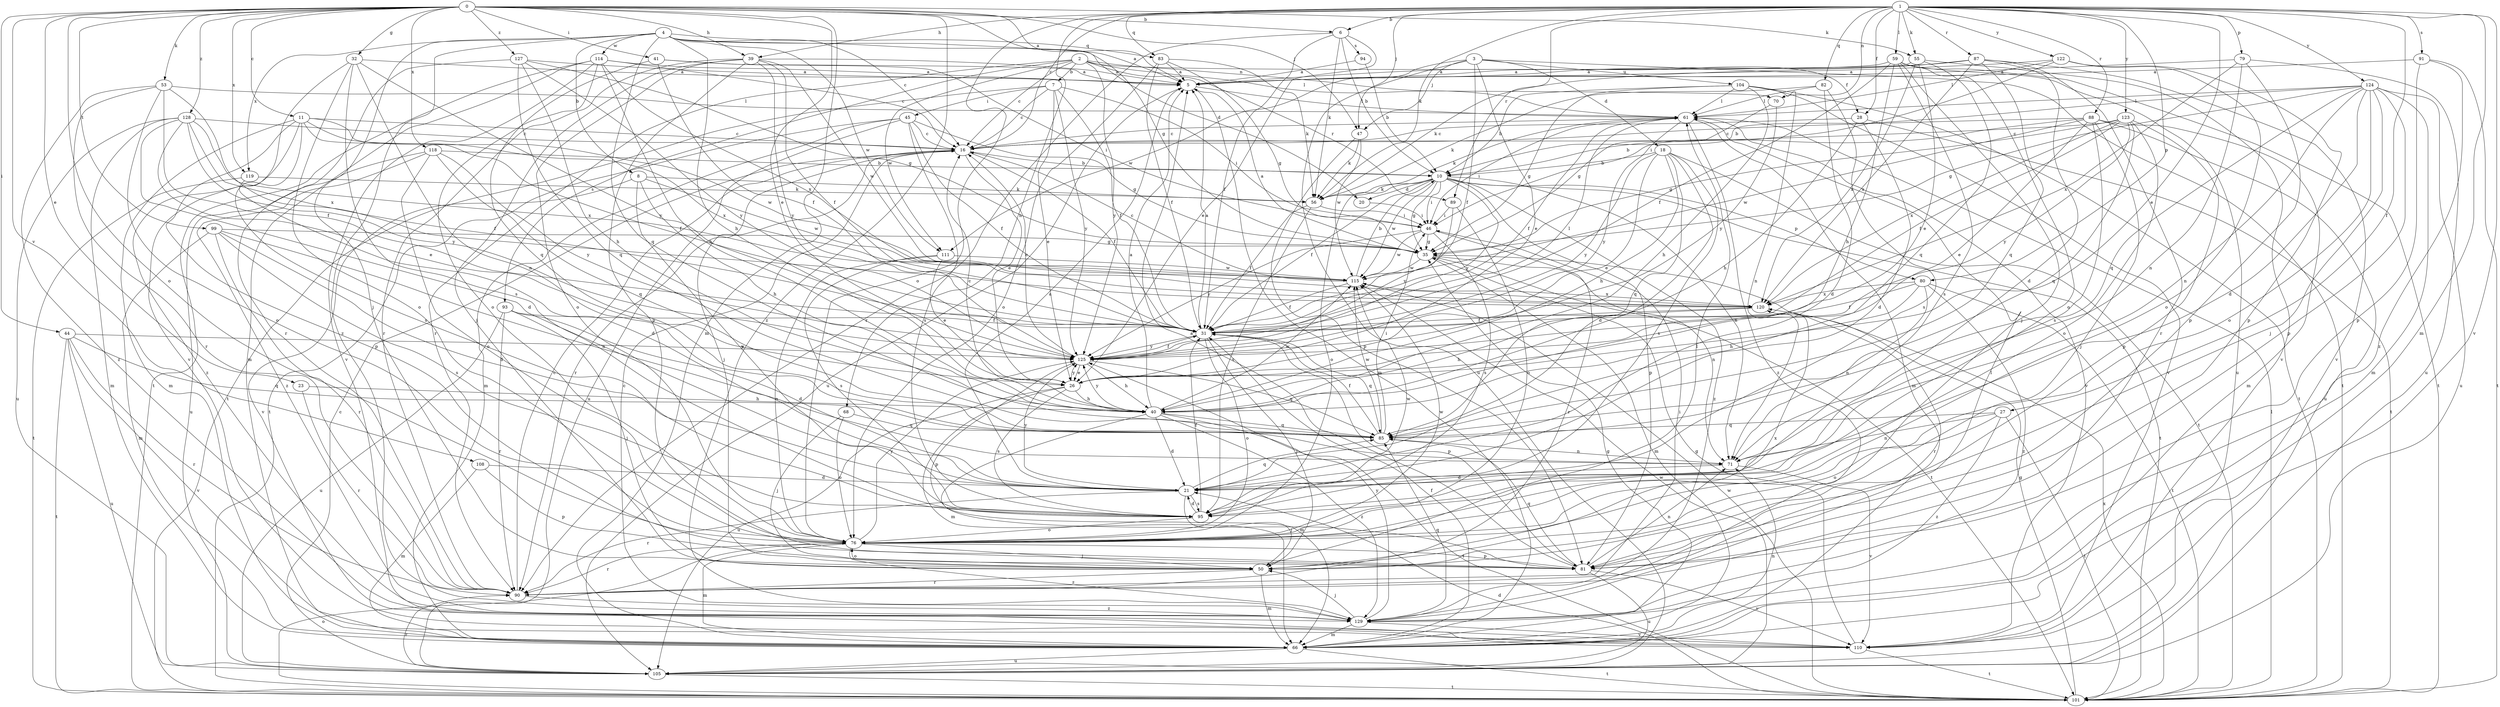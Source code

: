 strict digraph  {
0;
1;
2;
3;
4;
5;
6;
7;
8;
10;
11;
16;
18;
20;
21;
23;
26;
27;
28;
31;
32;
35;
39;
40;
41;
44;
45;
46;
47;
50;
53;
55;
56;
59;
61;
66;
68;
70;
71;
76;
79;
80;
81;
82;
83;
85;
87;
88;
89;
90;
91;
93;
94;
95;
99;
101;
104;
105;
108;
110;
111;
114;
115;
118;
119;
120;
122;
123;
124;
125;
127;
128;
129;
0 -> 5  [label=a];
0 -> 6  [label=b];
0 -> 11  [label=c];
0 -> 23  [label=e];
0 -> 26  [label=e];
0 -> 32  [label=g];
0 -> 35  [label=g];
0 -> 39  [label=h];
0 -> 41  [label=i];
0 -> 44  [label=i];
0 -> 47  [label=j];
0 -> 53  [label=k];
0 -> 55  [label=k];
0 -> 66  [label=m];
0 -> 76  [label=o];
0 -> 99  [label=t];
0 -> 108  [label=v];
0 -> 118  [label=x];
0 -> 119  [label=x];
0 -> 127  [label=z];
0 -> 128  [label=z];
0 -> 129  [label=z];
1 -> 6  [label=b];
1 -> 16  [label=c];
1 -> 26  [label=e];
1 -> 27  [label=f];
1 -> 28  [label=f];
1 -> 39  [label=h];
1 -> 47  [label=j];
1 -> 55  [label=k];
1 -> 56  [label=k];
1 -> 59  [label=l];
1 -> 66  [label=m];
1 -> 68  [label=n];
1 -> 70  [label=n];
1 -> 76  [label=o];
1 -> 79  [label=p];
1 -> 80  [label=p];
1 -> 82  [label=q];
1 -> 83  [label=q];
1 -> 87  [label=r];
1 -> 88  [label=r];
1 -> 89  [label=r];
1 -> 91  [label=s];
1 -> 110  [label=v];
1 -> 122  [label=y];
1 -> 123  [label=y];
1 -> 124  [label=y];
2 -> 7  [label=b];
2 -> 16  [label=c];
2 -> 28  [label=f];
2 -> 61  [label=l];
2 -> 70  [label=n];
2 -> 89  [label=r];
2 -> 90  [label=r];
2 -> 93  [label=s];
2 -> 111  [label=w];
2 -> 125  [label=y];
3 -> 18  [label=d];
3 -> 26  [label=e];
3 -> 31  [label=f];
3 -> 47  [label=j];
3 -> 101  [label=t];
3 -> 104  [label=u];
3 -> 105  [label=u];
3 -> 111  [label=w];
4 -> 5  [label=a];
4 -> 8  [label=b];
4 -> 16  [label=c];
4 -> 20  [label=d];
4 -> 40  [label=h];
4 -> 50  [label=j];
4 -> 83  [label=q];
4 -> 85  [label=q];
4 -> 111  [label=w];
4 -> 114  [label=w];
4 -> 119  [label=x];
4 -> 129  [label=z];
5 -> 61  [label=l];
5 -> 66  [label=m];
5 -> 105  [label=u];
6 -> 10  [label=b];
6 -> 26  [label=e];
6 -> 31  [label=f];
6 -> 56  [label=k];
6 -> 90  [label=r];
6 -> 94  [label=s];
7 -> 16  [label=c];
7 -> 26  [label=e];
7 -> 31  [label=f];
7 -> 45  [label=i];
7 -> 46  [label=i];
7 -> 101  [label=t];
7 -> 125  [label=y];
8 -> 40  [label=h];
8 -> 56  [label=k];
8 -> 95  [label=s];
8 -> 110  [label=v];
8 -> 115  [label=w];
10 -> 20  [label=d];
10 -> 31  [label=f];
10 -> 35  [label=g];
10 -> 46  [label=i];
10 -> 56  [label=k];
10 -> 71  [label=n];
10 -> 76  [label=o];
10 -> 80  [label=p];
10 -> 81  [label=p];
10 -> 101  [label=t];
10 -> 115  [label=w];
10 -> 125  [label=y];
10 -> 129  [label=z];
11 -> 16  [label=c];
11 -> 31  [label=f];
11 -> 66  [label=m];
11 -> 81  [label=p];
11 -> 95  [label=s];
11 -> 115  [label=w];
11 -> 120  [label=x];
11 -> 129  [label=z];
16 -> 10  [label=b];
16 -> 26  [label=e];
16 -> 31  [label=f];
16 -> 50  [label=j];
16 -> 90  [label=r];
18 -> 10  [label=b];
18 -> 21  [label=d];
18 -> 26  [label=e];
18 -> 40  [label=h];
18 -> 85  [label=q];
18 -> 95  [label=s];
18 -> 101  [label=t];
18 -> 125  [label=y];
20 -> 46  [label=i];
21 -> 5  [label=a];
21 -> 50  [label=j];
21 -> 85  [label=q];
21 -> 90  [label=r];
21 -> 95  [label=s];
21 -> 125  [label=y];
23 -> 40  [label=h];
23 -> 90  [label=r];
26 -> 40  [label=h];
26 -> 66  [label=m];
26 -> 95  [label=s];
26 -> 105  [label=u];
26 -> 125  [label=y];
27 -> 71  [label=n];
27 -> 76  [label=o];
27 -> 85  [label=q];
27 -> 101  [label=t];
27 -> 129  [label=z];
28 -> 16  [label=c];
28 -> 21  [label=d];
28 -> 40  [label=h];
28 -> 101  [label=t];
31 -> 5  [label=a];
31 -> 50  [label=j];
31 -> 61  [label=l];
31 -> 76  [label=o];
31 -> 81  [label=p];
31 -> 85  [label=q];
31 -> 125  [label=y];
32 -> 5  [label=a];
32 -> 71  [label=n];
32 -> 76  [label=o];
32 -> 95  [label=s];
32 -> 110  [label=v];
32 -> 125  [label=y];
35 -> 5  [label=a];
35 -> 66  [label=m];
35 -> 71  [label=n];
35 -> 101  [label=t];
35 -> 115  [label=w];
39 -> 5  [label=a];
39 -> 31  [label=f];
39 -> 50  [label=j];
39 -> 76  [label=o];
39 -> 81  [label=p];
39 -> 90  [label=r];
39 -> 115  [label=w];
39 -> 125  [label=y];
40 -> 5  [label=a];
40 -> 16  [label=c];
40 -> 21  [label=d];
40 -> 66  [label=m];
40 -> 85  [label=q];
40 -> 101  [label=t];
40 -> 115  [label=w];
40 -> 125  [label=y];
40 -> 129  [label=z];
41 -> 5  [label=a];
41 -> 31  [label=f];
41 -> 46  [label=i];
41 -> 85  [label=q];
44 -> 85  [label=q];
44 -> 90  [label=r];
44 -> 101  [label=t];
44 -> 105  [label=u];
44 -> 110  [label=v];
44 -> 125  [label=y];
45 -> 16  [label=c];
45 -> 31  [label=f];
45 -> 35  [label=g];
45 -> 66  [label=m];
45 -> 95  [label=s];
45 -> 101  [label=t];
45 -> 105  [label=u];
46 -> 35  [label=g];
46 -> 90  [label=r];
46 -> 95  [label=s];
46 -> 115  [label=w];
46 -> 125  [label=y];
47 -> 56  [label=k];
47 -> 81  [label=p];
47 -> 115  [label=w];
50 -> 61  [label=l];
50 -> 66  [label=m];
50 -> 76  [label=o];
50 -> 90  [label=r];
50 -> 120  [label=x];
53 -> 31  [label=f];
53 -> 61  [label=l];
53 -> 76  [label=o];
53 -> 90  [label=r];
53 -> 120  [label=x];
53 -> 129  [label=z];
55 -> 5  [label=a];
55 -> 26  [label=e];
55 -> 85  [label=q];
55 -> 110  [label=v];
55 -> 120  [label=x];
56 -> 31  [label=f];
56 -> 46  [label=i];
56 -> 95  [label=s];
59 -> 5  [label=a];
59 -> 31  [label=f];
59 -> 40  [label=h];
59 -> 50  [label=j];
59 -> 76  [label=o];
59 -> 95  [label=s];
59 -> 101  [label=t];
59 -> 105  [label=u];
61 -> 16  [label=c];
61 -> 31  [label=f];
61 -> 46  [label=i];
61 -> 56  [label=k];
61 -> 66  [label=m];
61 -> 110  [label=v];
61 -> 125  [label=y];
61 -> 129  [label=z];
66 -> 31  [label=f];
66 -> 35  [label=g];
66 -> 71  [label=n];
66 -> 101  [label=t];
66 -> 105  [label=u];
68 -> 50  [label=j];
68 -> 76  [label=o];
68 -> 85  [label=q];
70 -> 35  [label=g];
70 -> 125  [label=y];
71 -> 21  [label=d];
71 -> 110  [label=v];
76 -> 50  [label=j];
76 -> 66  [label=m];
76 -> 81  [label=p];
76 -> 90  [label=r];
76 -> 115  [label=w];
76 -> 125  [label=y];
76 -> 129  [label=z];
79 -> 5  [label=a];
79 -> 71  [label=n];
79 -> 81  [label=p];
79 -> 105  [label=u];
79 -> 120  [label=x];
80 -> 31  [label=f];
80 -> 40  [label=h];
80 -> 71  [label=n];
80 -> 101  [label=t];
80 -> 120  [label=x];
80 -> 129  [label=z];
81 -> 5  [label=a];
81 -> 71  [label=n];
81 -> 85  [label=q];
81 -> 105  [label=u];
81 -> 110  [label=v];
82 -> 21  [label=d];
82 -> 56  [label=k];
82 -> 61  [label=l];
82 -> 95  [label=s];
83 -> 5  [label=a];
83 -> 31  [label=f];
83 -> 35  [label=g];
83 -> 56  [label=k];
83 -> 76  [label=o];
85 -> 31  [label=f];
85 -> 46  [label=i];
85 -> 71  [label=n];
85 -> 115  [label=w];
87 -> 5  [label=a];
87 -> 21  [label=d];
87 -> 56  [label=k];
87 -> 85  [label=q];
87 -> 90  [label=r];
87 -> 110  [label=v];
87 -> 120  [label=x];
88 -> 10  [label=b];
88 -> 16  [label=c];
88 -> 26  [label=e];
88 -> 50  [label=j];
88 -> 66  [label=m];
88 -> 95  [label=s];
88 -> 105  [label=u];
88 -> 115  [label=w];
89 -> 46  [label=i];
89 -> 76  [label=o];
89 -> 125  [label=y];
90 -> 16  [label=c];
90 -> 46  [label=i];
90 -> 129  [label=z];
91 -> 5  [label=a];
91 -> 81  [label=p];
91 -> 101  [label=t];
91 -> 129  [label=z];
93 -> 21  [label=d];
93 -> 31  [label=f];
93 -> 50  [label=j];
93 -> 90  [label=r];
93 -> 105  [label=u];
94 -> 5  [label=a];
94 -> 10  [label=b];
95 -> 21  [label=d];
95 -> 31  [label=f];
95 -> 76  [label=o];
95 -> 115  [label=w];
99 -> 21  [label=d];
99 -> 35  [label=g];
99 -> 66  [label=m];
99 -> 71  [label=n];
99 -> 90  [label=r];
99 -> 95  [label=s];
101 -> 21  [label=d];
101 -> 35  [label=g];
101 -> 61  [label=l];
101 -> 76  [label=o];
101 -> 115  [label=w];
101 -> 120  [label=x];
104 -> 10  [label=b];
104 -> 35  [label=g];
104 -> 40  [label=h];
104 -> 61  [label=l];
104 -> 71  [label=n];
104 -> 101  [label=t];
104 -> 110  [label=v];
105 -> 16  [label=c];
105 -> 90  [label=r];
105 -> 101  [label=t];
105 -> 115  [label=w];
108 -> 21  [label=d];
108 -> 66  [label=m];
108 -> 81  [label=p];
110 -> 35  [label=g];
110 -> 101  [label=t];
111 -> 26  [label=e];
111 -> 76  [label=o];
111 -> 95  [label=s];
111 -> 115  [label=w];
114 -> 5  [label=a];
114 -> 16  [label=c];
114 -> 40  [label=h];
114 -> 66  [label=m];
114 -> 76  [label=o];
114 -> 101  [label=t];
114 -> 110  [label=v];
114 -> 120  [label=x];
115 -> 10  [label=b];
115 -> 16  [label=c];
115 -> 31  [label=f];
115 -> 120  [label=x];
118 -> 10  [label=b];
118 -> 76  [label=o];
118 -> 85  [label=q];
118 -> 105  [label=u];
118 -> 125  [label=y];
118 -> 129  [label=z];
119 -> 21  [label=d];
119 -> 56  [label=k];
119 -> 101  [label=t];
120 -> 31  [label=f];
120 -> 40  [label=h];
120 -> 90  [label=r];
122 -> 5  [label=a];
122 -> 46  [label=i];
122 -> 61  [label=l];
122 -> 76  [label=o];
122 -> 81  [label=p];
123 -> 16  [label=c];
123 -> 31  [label=f];
123 -> 35  [label=g];
123 -> 76  [label=o];
123 -> 81  [label=p];
123 -> 85  [label=q];
123 -> 120  [label=x];
123 -> 125  [label=y];
124 -> 10  [label=b];
124 -> 21  [label=d];
124 -> 35  [label=g];
124 -> 50  [label=j];
124 -> 61  [label=l];
124 -> 66  [label=m];
124 -> 71  [label=n];
124 -> 76  [label=o];
124 -> 81  [label=p];
124 -> 85  [label=q];
124 -> 105  [label=u];
125 -> 16  [label=c];
125 -> 26  [label=e];
125 -> 31  [label=f];
125 -> 40  [label=h];
125 -> 81  [label=p];
125 -> 85  [label=q];
127 -> 5  [label=a];
127 -> 35  [label=g];
127 -> 40  [label=h];
127 -> 85  [label=q];
127 -> 90  [label=r];
127 -> 125  [label=y];
128 -> 16  [label=c];
128 -> 21  [label=d];
128 -> 26  [label=e];
128 -> 31  [label=f];
128 -> 66  [label=m];
128 -> 105  [label=u];
128 -> 120  [label=x];
128 -> 125  [label=y];
129 -> 16  [label=c];
129 -> 50  [label=j];
129 -> 61  [label=l];
129 -> 66  [label=m];
129 -> 85  [label=q];
129 -> 110  [label=v];
129 -> 125  [label=y];
}
